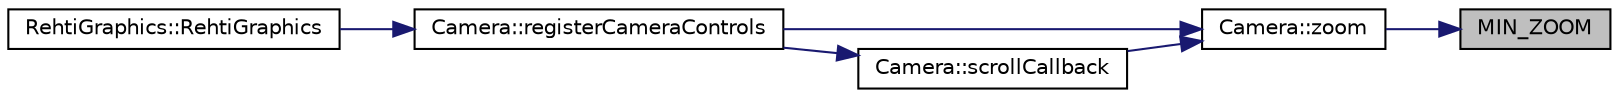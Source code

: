 digraph "MIN_ZOOM"
{
 // LATEX_PDF_SIZE
  edge [fontname="Helvetica",fontsize="10",labelfontname="Helvetica",labelfontsize="10"];
  node [fontname="Helvetica",fontsize="10",shape=record];
  rankdir="RL";
  Node1 [label="MIN_ZOOM",height=0.2,width=0.4,color="black", fillcolor="grey75", style="filled", fontcolor="black",tooltip=" "];
  Node1 -> Node2 [dir="back",color="midnightblue",fontsize="10",style="solid",fontname="Helvetica"];
  Node2 [label="Camera::zoom",height=0.2,width=0.4,color="black", fillcolor="white", style="filled",URL="$classCamera.html#af6dc1153bcd85dcb5f4c2c551e3a09b0",tooltip="Zooms the camera by the given amount."];
  Node2 -> Node3 [dir="back",color="midnightblue",fontsize="10",style="solid",fontname="Helvetica"];
  Node3 [label="Camera::registerCameraControls",height=0.2,width=0.4,color="black", fillcolor="white", style="filled",URL="$classCamera.html#a7a11d366f18cc5f2ad7183bb8792e7c9",tooltip="Registers the camera controls to the given window."];
  Node3 -> Node4 [dir="back",color="midnightblue",fontsize="10",style="solid",fontname="Helvetica"];
  Node4 [label="RehtiGraphics::RehtiGraphics",height=0.2,width=0.4,color="black", fillcolor="white", style="filled",URL="$classRehtiGraphics.html#add3c915e8b78854eaeacb0fc075f4469",tooltip="Initializes the graphics backend."];
  Node2 -> Node5 [dir="back",color="midnightblue",fontsize="10",style="solid",fontname="Helvetica"];
  Node5 [label="Camera::scrollCallback",height=0.2,width=0.4,color="black", fillcolor="white", style="filled",URL="$classCamera.html#a3fd0454142eb9ec06bd4268fa4b8043f",tooltip="callback for registering mouse scroll"];
  Node5 -> Node3 [dir="back",color="midnightblue",fontsize="10",style="solid",fontname="Helvetica"];
}
